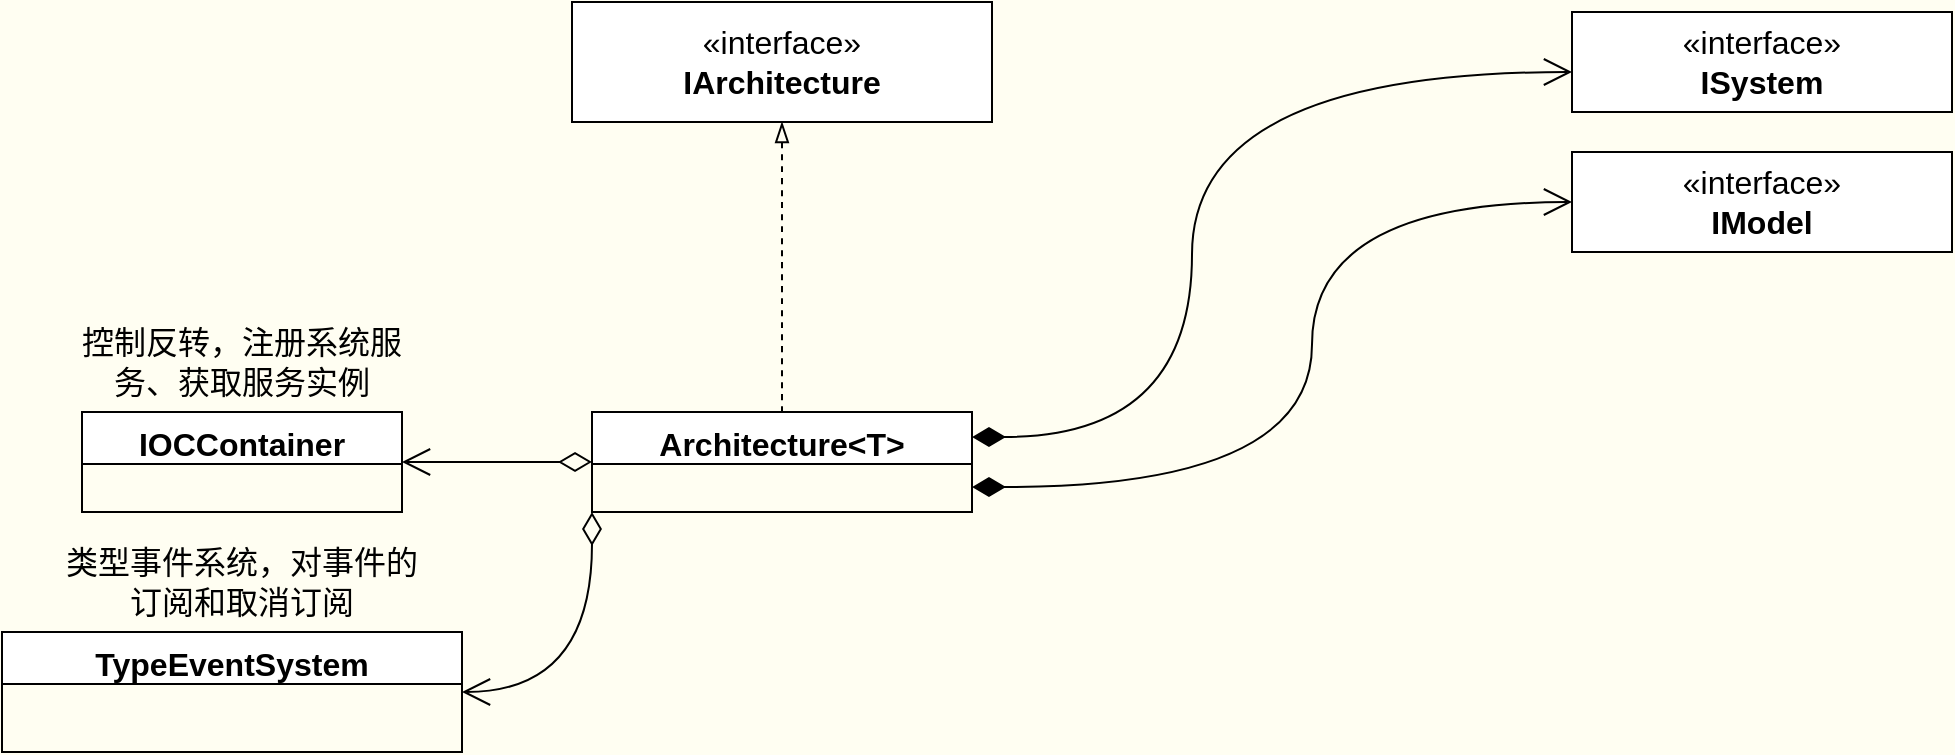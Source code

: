 <mxfile version="21.3.8" type="github">
  <diagram name="第 1 页" id="K_PBwv0A-eRRwEIqiVZz">
    <mxGraphModel dx="2579" dy="1646" grid="1" gridSize="10" guides="1" tooltips="1" connect="1" arrows="1" fold="1" page="0" pageScale="1" pageWidth="827" pageHeight="1169" background="#FFFEF2" math="0" shadow="0">
      <root>
        <mxCell id="0" />
        <mxCell id="1" parent="0" />
        <mxCell id="cIOsUQTodziZoNkcTuei-1" value="«interface»&lt;br&gt;&lt;b&gt;IArchitecture&lt;/b&gt;" style="html=1;whiteSpace=wrap;fontSize=16;" vertex="1" parent="1">
          <mxGeometry x="-870" y="-485" width="210" height="60" as="geometry" />
        </mxCell>
        <mxCell id="cIOsUQTodziZoNkcTuei-6" style="edgeStyle=none;curved=1;rounded=0;orthogonalLoop=1;jettySize=auto;html=1;fontSize=12;startSize=8;endSize=8;dashed=1;endArrow=blockThin;endFill=0;" edge="1" parent="1" source="cIOsUQTodziZoNkcTuei-2" target="cIOsUQTodziZoNkcTuei-1">
          <mxGeometry relative="1" as="geometry">
            <mxPoint x="-770" y="-360" as="targetPoint" />
          </mxGeometry>
        </mxCell>
        <mxCell id="cIOsUQTodziZoNkcTuei-2" value="Architecture&amp;lt;T&amp;gt;" style="swimlane;fontStyle=1;align=center;verticalAlign=top;childLayout=stackLayout;horizontal=1;startSize=26;horizontalStack=0;resizeParent=1;resizeParentMax=0;resizeLast=0;collapsible=1;marginBottom=0;whiteSpace=wrap;html=1;fontSize=16;" vertex="1" parent="1">
          <mxGeometry x="-860" y="-280" width="190" height="50" as="geometry" />
        </mxCell>
        <mxCell id="cIOsUQTodziZoNkcTuei-7" value="«interface»&lt;br&gt;&lt;b&gt;ISystem&lt;/b&gt;" style="html=1;whiteSpace=wrap;fontSize=16;" vertex="1" parent="1">
          <mxGeometry x="-370" y="-480" width="190" height="50" as="geometry" />
        </mxCell>
        <mxCell id="cIOsUQTodziZoNkcTuei-8" value="«interface»&lt;br&gt;&lt;b&gt;IModel&lt;/b&gt;" style="html=1;whiteSpace=wrap;fontSize=16;" vertex="1" parent="1">
          <mxGeometry x="-370" y="-410" width="190" height="50" as="geometry" />
        </mxCell>
        <mxCell id="cIOsUQTodziZoNkcTuei-9" style="edgeStyle=none;curved=1;rounded=0;orthogonalLoop=1;jettySize=auto;html=1;exitX=0.5;exitY=1;exitDx=0;exitDy=0;fontSize=12;startSize=8;endSize=8;" edge="1" parent="1" source="cIOsUQTodziZoNkcTuei-8" target="cIOsUQTodziZoNkcTuei-8">
          <mxGeometry relative="1" as="geometry" />
        </mxCell>
        <mxCell id="cIOsUQTodziZoNkcTuei-11" value="" style="endArrow=open;html=1;endSize=12;startArrow=diamondThin;startSize=14;startFill=1;edgeStyle=orthogonalEdgeStyle;align=left;verticalAlign=bottom;rounded=0;fontSize=12;curved=1;exitX=1;exitY=0.25;exitDx=0;exitDy=0;" edge="1" parent="1" source="cIOsUQTodziZoNkcTuei-2" target="cIOsUQTodziZoNkcTuei-7">
          <mxGeometry x="-0.877" y="20" relative="1" as="geometry">
            <mxPoint x="-580" y="-420" as="sourcePoint" />
            <mxPoint x="-420" y="-420" as="targetPoint" />
            <Array as="points">
              <mxPoint x="-560" y="-267" />
              <mxPoint x="-560" y="-450" />
            </Array>
            <mxPoint as="offset" />
          </mxGeometry>
        </mxCell>
        <mxCell id="cIOsUQTodziZoNkcTuei-12" value="" style="endArrow=open;html=1;endSize=12;startArrow=diamondThin;startSize=14;startFill=1;edgeStyle=orthogonalEdgeStyle;align=left;verticalAlign=bottom;rounded=0;fontSize=12;curved=1;exitX=1;exitY=0.75;exitDx=0;exitDy=0;" edge="1" parent="1" source="cIOsUQTodziZoNkcTuei-2" target="cIOsUQTodziZoNkcTuei-8">
          <mxGeometry x="-0.877" y="20" relative="1" as="geometry">
            <mxPoint x="-650" y="-420" as="sourcePoint" />
            <mxPoint x="-375" y="-470" as="targetPoint" />
            <mxPoint as="offset" />
            <Array as="points">
              <mxPoint x="-500" y="-242" />
              <mxPoint x="-500" y="-385" />
            </Array>
          </mxGeometry>
        </mxCell>
        <mxCell id="cIOsUQTodziZoNkcTuei-13" value="IOCContainer" style="swimlane;fontStyle=1;align=center;verticalAlign=top;childLayout=stackLayout;horizontal=1;startSize=26;horizontalStack=0;resizeParent=1;resizeParentMax=0;resizeLast=0;collapsible=1;marginBottom=0;whiteSpace=wrap;html=1;fontSize=16;" vertex="1" parent="1">
          <mxGeometry x="-1115" y="-280" width="160" height="50" as="geometry" />
        </mxCell>
        <mxCell id="cIOsUQTodziZoNkcTuei-17" value="" style="endArrow=open;html=1;endSize=12;startArrow=diamondThin;startSize=14;startFill=0;edgeStyle=orthogonalEdgeStyle;align=left;verticalAlign=bottom;rounded=0;fontSize=12;curved=1;" edge="1" parent="1" source="cIOsUQTodziZoNkcTuei-2" target="cIOsUQTodziZoNkcTuei-13">
          <mxGeometry x="-0.75" y="-15" relative="1" as="geometry">
            <mxPoint x="-870" y="-265" as="sourcePoint" />
            <mxPoint x="-730" y="-150" as="targetPoint" />
            <mxPoint as="offset" />
          </mxGeometry>
        </mxCell>
        <mxCell id="cIOsUQTodziZoNkcTuei-18" value="控制反转，注册系统服务、获取服务实例" style="text;html=1;strokeColor=none;fillColor=none;align=center;verticalAlign=middle;whiteSpace=wrap;rounded=0;fontSize=16;" vertex="1" parent="1">
          <mxGeometry x="-1130" y="-320" width="190" height="30" as="geometry" />
        </mxCell>
        <mxCell id="cIOsUQTodziZoNkcTuei-19" value="TypeEventSystem" style="swimlane;fontStyle=1;align=center;verticalAlign=top;childLayout=stackLayout;horizontal=1;startSize=26;horizontalStack=0;resizeParent=1;resizeParentMax=0;resizeLast=0;collapsible=1;marginBottom=0;whiteSpace=wrap;html=1;fontSize=16;" vertex="1" parent="1">
          <mxGeometry x="-1155" y="-170" width="230" height="60" as="geometry" />
        </mxCell>
        <mxCell id="cIOsUQTodziZoNkcTuei-23" value="" style="endArrow=open;html=1;endSize=12;startArrow=diamondThin;startSize=14;startFill=0;edgeStyle=orthogonalEdgeStyle;align=left;verticalAlign=bottom;rounded=0;fontSize=12;curved=1;exitX=0;exitY=1;exitDx=0;exitDy=0;entryX=1;entryY=0.5;entryDx=0;entryDy=0;" edge="1" parent="1" source="cIOsUQTodziZoNkcTuei-2" target="cIOsUQTodziZoNkcTuei-19">
          <mxGeometry x="-0.75" y="-15" relative="1" as="geometry">
            <mxPoint x="-850" y="-245" as="sourcePoint" />
            <mxPoint x="-950" y="-245" as="targetPoint" />
            <mxPoint as="offset" />
          </mxGeometry>
        </mxCell>
        <mxCell id="cIOsUQTodziZoNkcTuei-24" value="类型事件系统，对事件的订阅和取消订阅" style="text;html=1;strokeColor=none;fillColor=none;align=center;verticalAlign=middle;whiteSpace=wrap;rounded=0;fontSize=16;" vertex="1" parent="1">
          <mxGeometry x="-1125" y="-210" width="180" height="30" as="geometry" />
        </mxCell>
      </root>
    </mxGraphModel>
  </diagram>
</mxfile>
